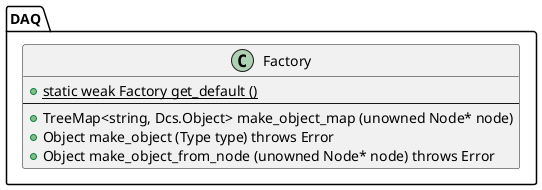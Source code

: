 /'
 '  UML include file for DAQ.Factory class
 '/

@startuml
class DAQ.Factory {
    +{static}static weak Factory get_default ()
    ----
    +TreeMap<string, Dcs.Object> make_object_map (unowned Node* node)
    +Object make_object (Type type) throws Error
    +Object make_object_from_node (unowned Node* node) throws Error
}
@enduml

